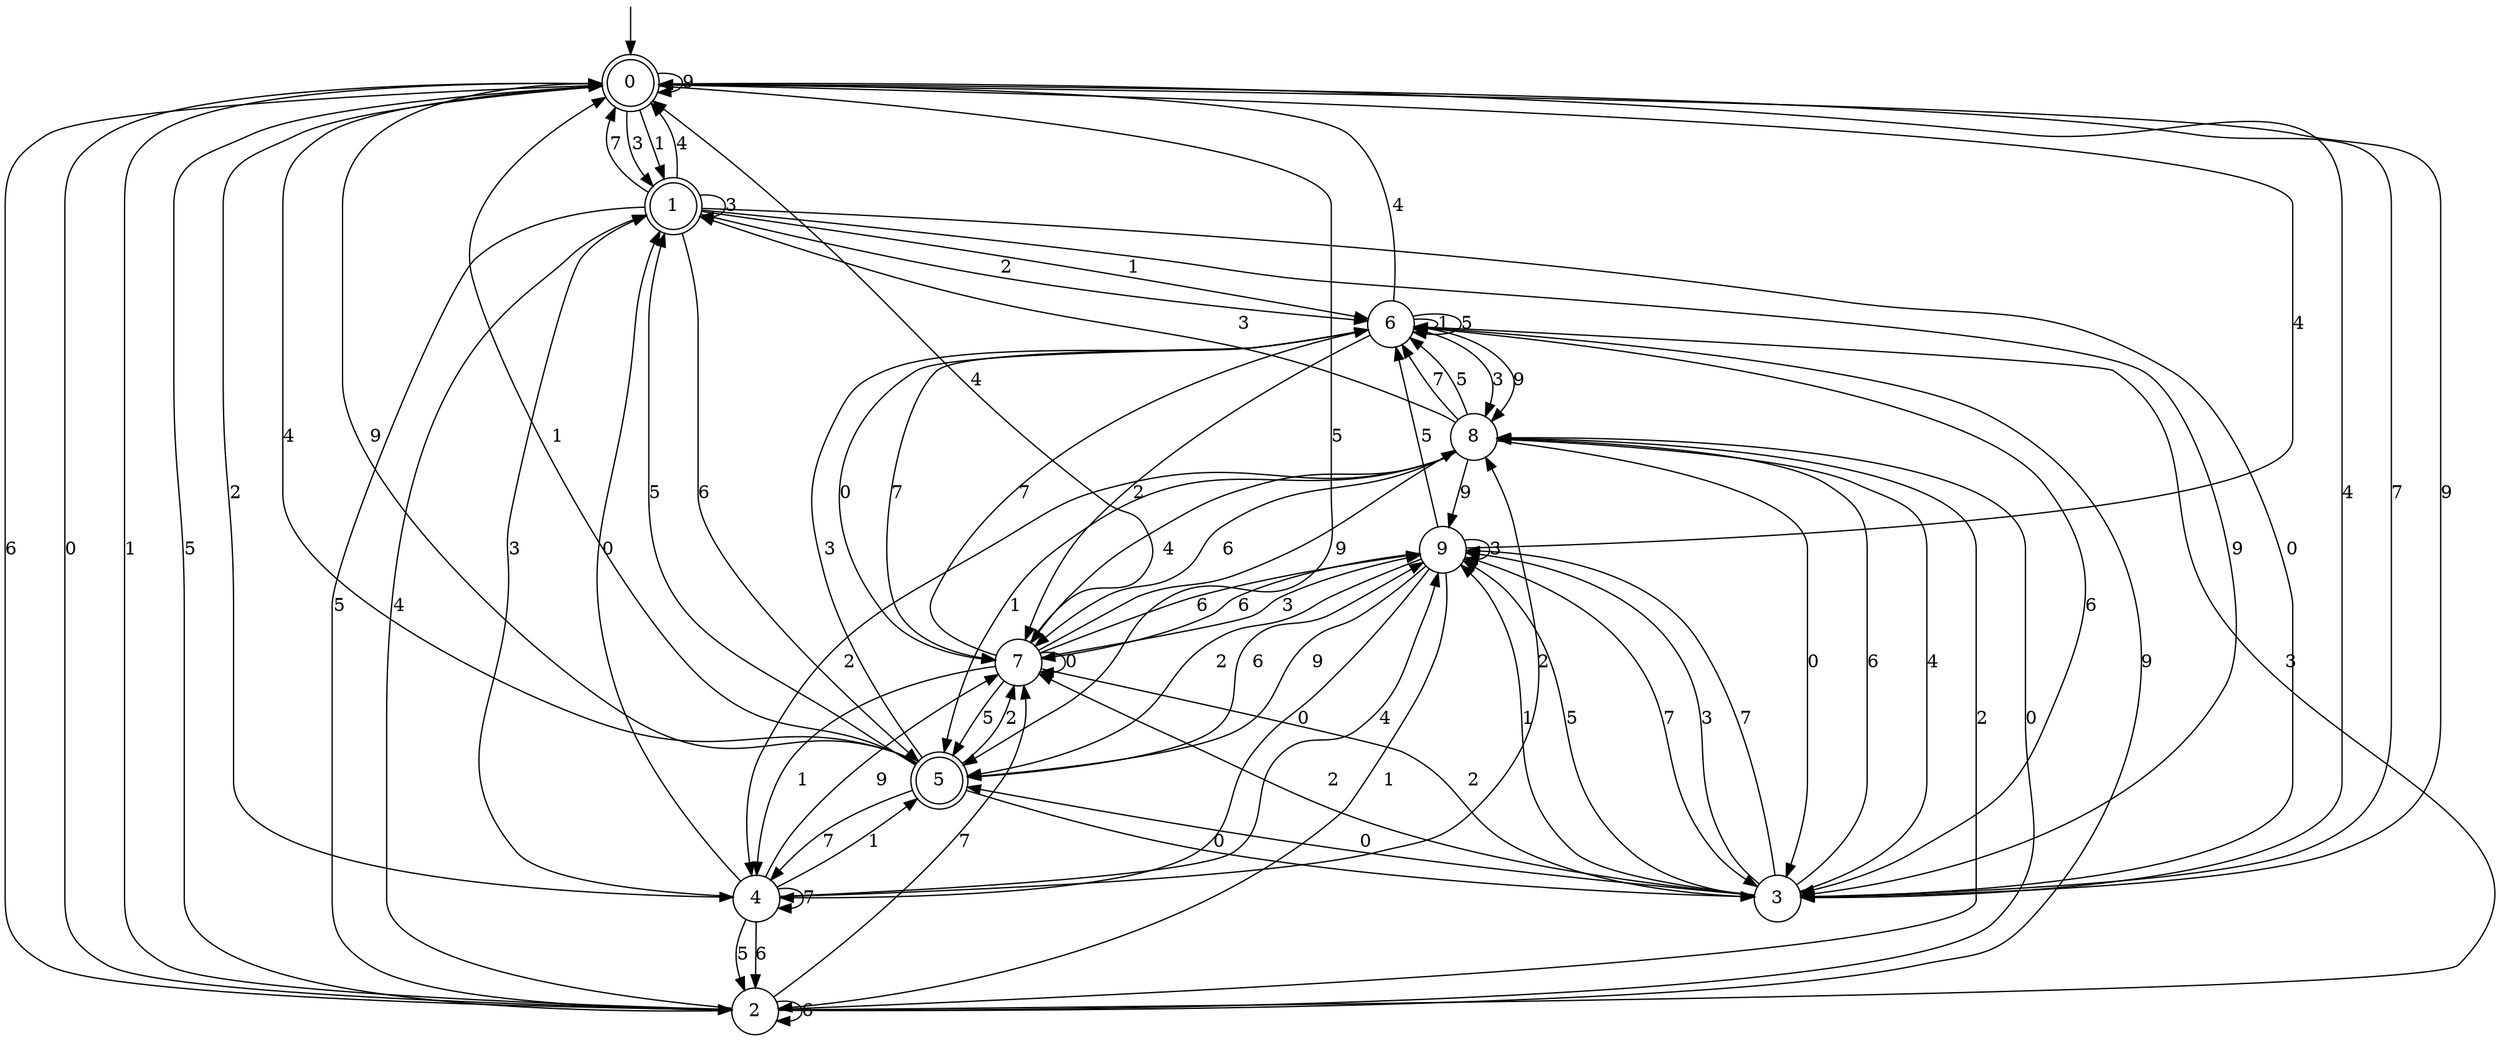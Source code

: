 digraph g {

	s0 [shape="doublecircle" label="0"];
	s1 [shape="doublecircle" label="1"];
	s2 [shape="circle" label="2"];
	s3 [shape="circle" label="3"];
	s4 [shape="circle" label="4"];
	s5 [shape="doublecircle" label="5"];
	s6 [shape="circle" label="6"];
	s7 [shape="circle" label="7"];
	s8 [shape="circle" label="8"];
	s9 [shape="circle" label="9"];
	s0 -> s1 [label="3"];
	s0 -> s2 [label="6"];
	s0 -> s3 [label="4"];
	s0 -> s0 [label="9"];
	s0 -> s3 [label="7"];
	s0 -> s4 [label="2"];
	s0 -> s1 [label="1"];
	s0 -> s2 [label="0"];
	s0 -> s5 [label="5"];
	s1 -> s1 [label="3"];
	s1 -> s5 [label="6"];
	s1 -> s0 [label="4"];
	s1 -> s3 [label="9"];
	s1 -> s0 [label="7"];
	s1 -> s6 [label="2"];
	s1 -> s6 [label="1"];
	s1 -> s3 [label="0"];
	s1 -> s2 [label="5"];
	s2 -> s6 [label="3"];
	s2 -> s2 [label="6"];
	s2 -> s1 [label="4"];
	s2 -> s6 [label="9"];
	s2 -> s7 [label="7"];
	s2 -> s8 [label="2"];
	s2 -> s0 [label="1"];
	s2 -> s8 [label="0"];
	s2 -> s0 [label="5"];
	s3 -> s9 [label="3"];
	s3 -> s8 [label="6"];
	s3 -> s8 [label="4"];
	s3 -> s0 [label="9"];
	s3 -> s9 [label="7"];
	s3 -> s7 [label="2"];
	s3 -> s9 [label="1"];
	s3 -> s5 [label="0"];
	s3 -> s9 [label="5"];
	s4 -> s1 [label="3"];
	s4 -> s2 [label="6"];
	s4 -> s9 [label="4"];
	s4 -> s7 [label="9"];
	s4 -> s4 [label="7"];
	s4 -> s8 [label="2"];
	s4 -> s5 [label="1"];
	s4 -> s1 [label="0"];
	s4 -> s2 [label="5"];
	s5 -> s6 [label="3"];
	s5 -> s9 [label="6"];
	s5 -> s0 [label="4"];
	s5 -> s0 [label="9"];
	s5 -> s4 [label="7"];
	s5 -> s7 [label="2"];
	s5 -> s0 [label="1"];
	s5 -> s3 [label="0"];
	s5 -> s1 [label="5"];
	s6 -> s8 [label="3"];
	s6 -> s3 [label="6"];
	s6 -> s0 [label="4"];
	s6 -> s8 [label="9"];
	s6 -> s7 [label="7"];
	s6 -> s7 [label="2"];
	s6 -> s6 [label="1"];
	s6 -> s7 [label="0"];
	s6 -> s6 [label="5"];
	s7 -> s9 [label="3"];
	s7 -> s9 [label="6"];
	s7 -> s0 [label="4"];
	s7 -> s8 [label="9"];
	s7 -> s6 [label="7"];
	s7 -> s3 [label="2"];
	s7 -> s4 [label="1"];
	s7 -> s7 [label="0"];
	s7 -> s5 [label="5"];
	s8 -> s1 [label="3"];
	s8 -> s7 [label="6"];
	s8 -> s7 [label="4"];
	s8 -> s9 [label="9"];
	s8 -> s6 [label="7"];
	s8 -> s4 [label="2"];
	s8 -> s5 [label="1"];
	s8 -> s3 [label="0"];
	s8 -> s6 [label="5"];
	s9 -> s9 [label="3"];
	s9 -> s7 [label="6"];
	s9 -> s0 [label="4"];
	s9 -> s5 [label="9"];
	s9 -> s3 [label="7"];
	s9 -> s5 [label="2"];
	s9 -> s2 [label="1"];
	s9 -> s4 [label="0"];
	s9 -> s6 [label="5"];

__start0 [label="" shape="none" width="0" height="0"];
__start0 -> s0;

}
